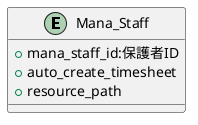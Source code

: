 @startuml

entity "Mana_Staff" {
    + mana_staff_id:保護者ID
    + auto_create_timesheet
    + resource_path
}

@enduml
